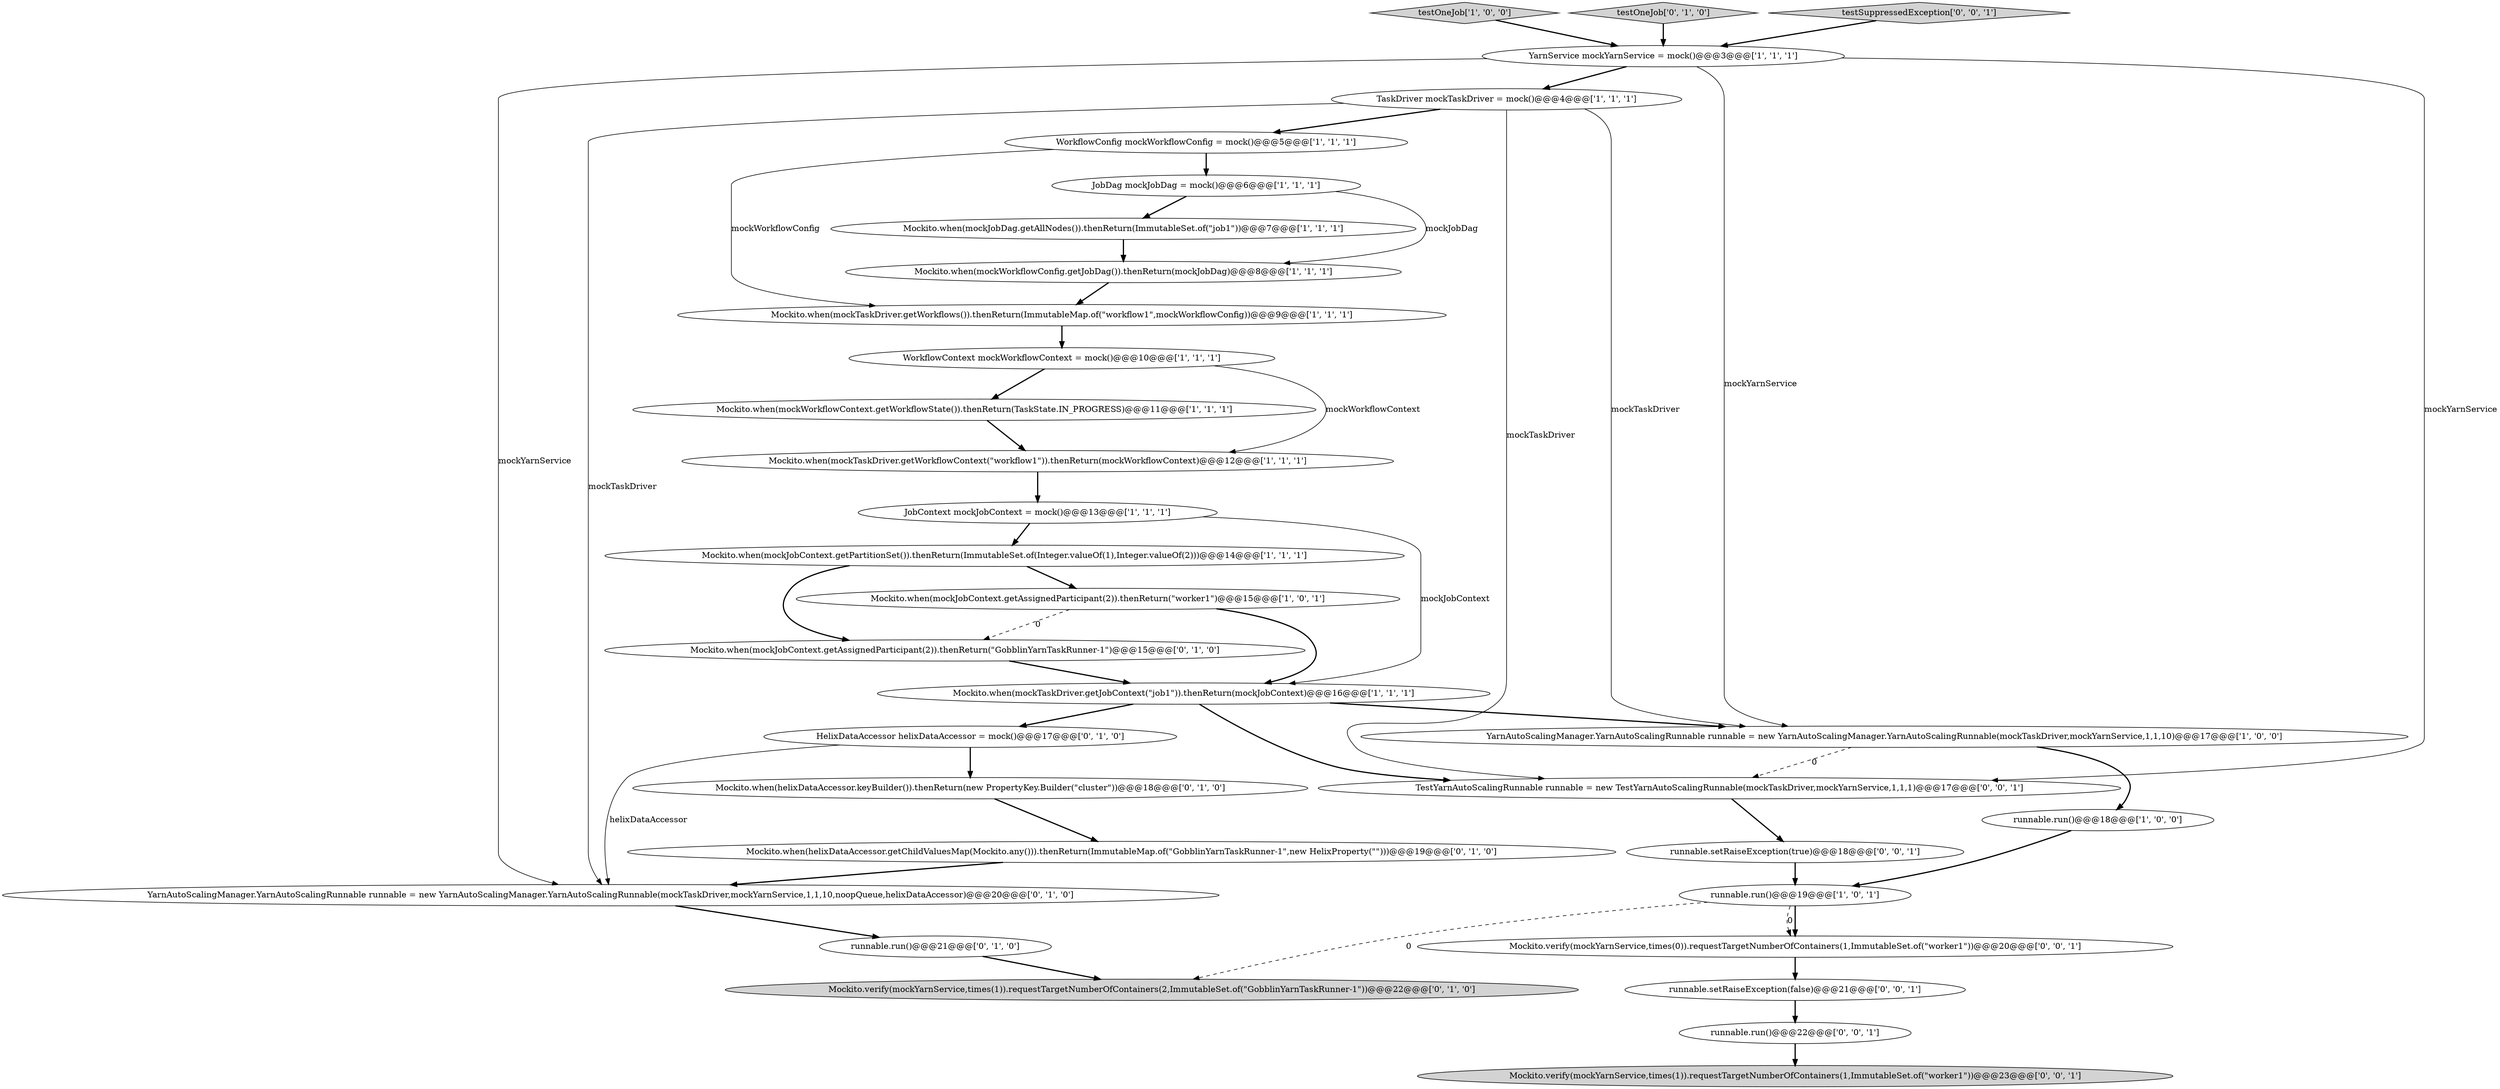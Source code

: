 digraph {
30 [style = filled, label = "Mockito.verify(mockYarnService,times(1)).requestTargetNumberOfContainers(1,ImmutableSet.of(\"worker1\"))@@@23@@@['0', '0', '1']", fillcolor = lightgray, shape = ellipse image = "AAA0AAABBB3BBB"];
27 [style = filled, label = "runnable.setRaiseException(false)@@@21@@@['0', '0', '1']", fillcolor = white, shape = ellipse image = "AAA0AAABBB3BBB"];
14 [style = filled, label = "Mockito.when(mockWorkflowContext.getWorkflowState()).thenReturn(TaskState.IN_PROGRESS)@@@11@@@['1', '1', '1']", fillcolor = white, shape = ellipse image = "AAA0AAABBB1BBB"];
26 [style = filled, label = "Mockito.verify(mockYarnService,times(0)).requestTargetNumberOfContainers(1,ImmutableSet.of(\"worker1\"))@@@20@@@['0', '0', '1']", fillcolor = white, shape = ellipse image = "AAA0AAABBB3BBB"];
16 [style = filled, label = "WorkflowConfig mockWorkflowConfig = mock()@@@5@@@['1', '1', '1']", fillcolor = white, shape = ellipse image = "AAA0AAABBB1BBB"];
21 [style = filled, label = "Mockito.verify(mockYarnService,times(1)).requestTargetNumberOfContainers(2,ImmutableSet.of(\"GobblinYarnTaskRunner-1\"))@@@22@@@['0', '1', '0']", fillcolor = lightgray, shape = ellipse image = "AAA1AAABBB2BBB"];
20 [style = filled, label = "runnable.run()@@@21@@@['0', '1', '0']", fillcolor = white, shape = ellipse image = "AAA0AAABBB2BBB"];
9 [style = filled, label = "runnable.run()@@@18@@@['1', '0', '0']", fillcolor = white, shape = ellipse image = "AAA0AAABBB1BBB"];
8 [style = filled, label = "YarnAutoScalingManager.YarnAutoScalingRunnable runnable = new YarnAutoScalingManager.YarnAutoScalingRunnable(mockTaskDriver,mockYarnService,1,1,10)@@@17@@@['1', '0', '0']", fillcolor = white, shape = ellipse image = "AAA0AAABBB1BBB"];
1 [style = filled, label = "TaskDriver mockTaskDriver = mock()@@@4@@@['1', '1', '1']", fillcolor = white, shape = ellipse image = "AAA0AAABBB1BBB"];
4 [style = filled, label = "Mockito.when(mockTaskDriver.getWorkflowContext(\"workflow1\")).thenReturn(mockWorkflowContext)@@@12@@@['1', '1', '1']", fillcolor = white, shape = ellipse image = "AAA0AAABBB1BBB"];
22 [style = filled, label = "HelixDataAccessor helixDataAccessor = mock()@@@17@@@['0', '1', '0']", fillcolor = white, shape = ellipse image = "AAA0AAABBB2BBB"];
23 [style = filled, label = "Mockito.when(mockJobContext.getAssignedParticipant(2)).thenReturn(\"GobblinYarnTaskRunner-1\")@@@15@@@['0', '1', '0']", fillcolor = white, shape = ellipse image = "AAA1AAABBB2BBB"];
7 [style = filled, label = "WorkflowContext mockWorkflowContext = mock()@@@10@@@['1', '1', '1']", fillcolor = white, shape = ellipse image = "AAA0AAABBB1BBB"];
18 [style = filled, label = "YarnAutoScalingManager.YarnAutoScalingRunnable runnable = new YarnAutoScalingManager.YarnAutoScalingRunnable(mockTaskDriver,mockYarnService,1,1,10,noopQueue,helixDataAccessor)@@@20@@@['0', '1', '0']", fillcolor = white, shape = ellipse image = "AAA1AAABBB2BBB"];
11 [style = filled, label = "JobContext mockJobContext = mock()@@@13@@@['1', '1', '1']", fillcolor = white, shape = ellipse image = "AAA0AAABBB1BBB"];
17 [style = filled, label = "runnable.run()@@@19@@@['1', '0', '1']", fillcolor = white, shape = ellipse image = "AAA0AAABBB1BBB"];
28 [style = filled, label = "runnable.setRaiseException(true)@@@18@@@['0', '0', '1']", fillcolor = white, shape = ellipse image = "AAA0AAABBB3BBB"];
3 [style = filled, label = "Mockito.when(mockJobContext.getPartitionSet()).thenReturn(ImmutableSet.of(Integer.valueOf(1),Integer.valueOf(2)))@@@14@@@['1', '1', '1']", fillcolor = white, shape = ellipse image = "AAA0AAABBB1BBB"];
15 [style = filled, label = "Mockito.when(mockJobContext.getAssignedParticipant(2)).thenReturn(\"worker1\")@@@15@@@['1', '0', '1']", fillcolor = white, shape = ellipse image = "AAA0AAABBB1BBB"];
12 [style = filled, label = "Mockito.when(mockWorkflowConfig.getJobDag()).thenReturn(mockJobDag)@@@8@@@['1', '1', '1']", fillcolor = white, shape = ellipse image = "AAA0AAABBB1BBB"];
2 [style = filled, label = "testOneJob['1', '0', '0']", fillcolor = lightgray, shape = diamond image = "AAA0AAABBB1BBB"];
25 [style = filled, label = "Mockito.when(helixDataAccessor.getChildValuesMap(Mockito.any())).thenReturn(ImmutableMap.of(\"GobblinYarnTaskRunner-1\",new HelixProperty(\"\")))@@@19@@@['0', '1', '0']", fillcolor = white, shape = ellipse image = "AAA1AAABBB2BBB"];
31 [style = filled, label = "TestYarnAutoScalingRunnable runnable = new TestYarnAutoScalingRunnable(mockTaskDriver,mockYarnService,1,1,1)@@@17@@@['0', '0', '1']", fillcolor = white, shape = ellipse image = "AAA0AAABBB3BBB"];
13 [style = filled, label = "Mockito.when(mockTaskDriver.getJobContext(\"job1\")).thenReturn(mockJobContext)@@@16@@@['1', '1', '1']", fillcolor = white, shape = ellipse image = "AAA0AAABBB1BBB"];
24 [style = filled, label = "testOneJob['0', '1', '0']", fillcolor = lightgray, shape = diamond image = "AAA0AAABBB2BBB"];
5 [style = filled, label = "Mockito.when(mockTaskDriver.getWorkflows()).thenReturn(ImmutableMap.of(\"workflow1\",mockWorkflowConfig))@@@9@@@['1', '1', '1']", fillcolor = white, shape = ellipse image = "AAA0AAABBB1BBB"];
32 [style = filled, label = "testSuppressedException['0', '0', '1']", fillcolor = lightgray, shape = diamond image = "AAA0AAABBB3BBB"];
0 [style = filled, label = "YarnService mockYarnService = mock()@@@3@@@['1', '1', '1']", fillcolor = white, shape = ellipse image = "AAA0AAABBB1BBB"];
19 [style = filled, label = "Mockito.when(helixDataAccessor.keyBuilder()).thenReturn(new PropertyKey.Builder(\"cluster\"))@@@18@@@['0', '1', '0']", fillcolor = white, shape = ellipse image = "AAA1AAABBB2BBB"];
10 [style = filled, label = "Mockito.when(mockJobDag.getAllNodes()).thenReturn(ImmutableSet.of(\"job1\"))@@@7@@@['1', '1', '1']", fillcolor = white, shape = ellipse image = "AAA0AAABBB1BBB"];
6 [style = filled, label = "JobDag mockJobDag = mock()@@@6@@@['1', '1', '1']", fillcolor = white, shape = ellipse image = "AAA0AAABBB1BBB"];
29 [style = filled, label = "runnable.run()@@@22@@@['0', '0', '1']", fillcolor = white, shape = ellipse image = "AAA0AAABBB3BBB"];
29->30 [style = bold, label=""];
11->3 [style = bold, label=""];
22->19 [style = bold, label=""];
17->26 [style = bold, label=""];
8->9 [style = bold, label=""];
18->20 [style = bold, label=""];
22->18 [style = solid, label="helixDataAccessor"];
17->26 [style = dashed, label="0"];
4->11 [style = bold, label=""];
1->8 [style = solid, label="mockTaskDriver"];
13->22 [style = bold, label=""];
13->31 [style = bold, label=""];
1->18 [style = solid, label="mockTaskDriver"];
24->0 [style = bold, label=""];
17->21 [style = dashed, label="0"];
25->18 [style = bold, label=""];
26->27 [style = bold, label=""];
0->1 [style = bold, label=""];
7->14 [style = bold, label=""];
6->10 [style = bold, label=""];
10->12 [style = bold, label=""];
27->29 [style = bold, label=""];
3->23 [style = bold, label=""];
19->25 [style = bold, label=""];
20->21 [style = bold, label=""];
0->8 [style = solid, label="mockYarnService"];
12->5 [style = bold, label=""];
23->13 [style = bold, label=""];
0->31 [style = solid, label="mockYarnService"];
1->31 [style = solid, label="mockTaskDriver"];
0->18 [style = solid, label="mockYarnService"];
9->17 [style = bold, label=""];
11->13 [style = solid, label="mockJobContext"];
16->5 [style = solid, label="mockWorkflowConfig"];
16->6 [style = bold, label=""];
15->13 [style = bold, label=""];
6->12 [style = solid, label="mockJobDag"];
3->15 [style = bold, label=""];
8->31 [style = dashed, label="0"];
32->0 [style = bold, label=""];
2->0 [style = bold, label=""];
13->8 [style = bold, label=""];
14->4 [style = bold, label=""];
15->23 [style = dashed, label="0"];
1->16 [style = bold, label=""];
31->28 [style = bold, label=""];
7->4 [style = solid, label="mockWorkflowContext"];
5->7 [style = bold, label=""];
28->17 [style = bold, label=""];
}
